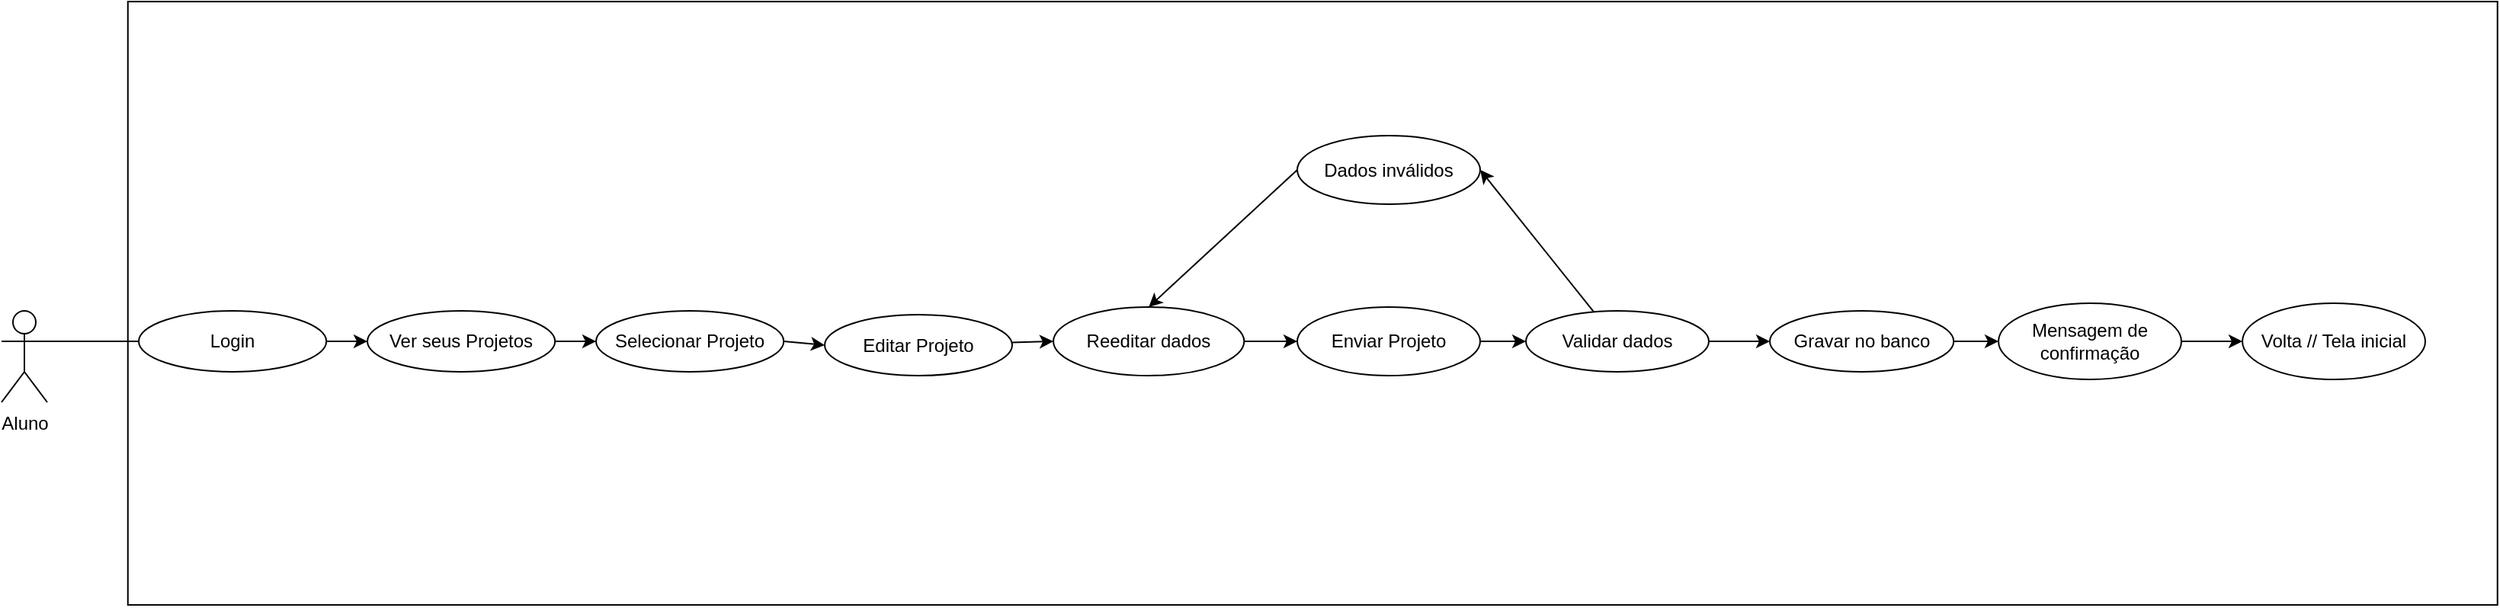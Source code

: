<mxfile>
    <diagram id="zRCiL9ZMk7N_7-01TlMQ" name="Diagrama_Casos_de_Uso">
        <mxGraphModel dx="1723" dy="593" grid="1" gridSize="10" guides="1" tooltips="1" connect="1" arrows="1" fold="1" page="1" pageScale="1" pageWidth="827" pageHeight="1169" math="0" shadow="0">
            <root>
                <mxCell id="0"/>
                <mxCell id="1" parent="0"/>
                <mxCell id="70" value="" style="rounded=0;whiteSpace=wrap;html=1;rotation=90;" parent="1" vertex="1">
                    <mxGeometry x="582.17" y="-327.23" width="395.91" height="1554.47" as="geometry"/>
                </mxCell>
                <mxCell id="3" value="Aluno" style="shape=umlActor;verticalLabelPosition=bottom;verticalAlign=top;html=1;outlineConnect=0;" parent="1" vertex="1">
                    <mxGeometry x="-80" y="455" width="30" height="60" as="geometry"/>
                </mxCell>
                <mxCell id="99" style="edgeStyle=none;html=1;entryX=1;entryY=0.5;entryDx=0;entryDy=0;" parent="1" source="13" target="89" edge="1">
                    <mxGeometry relative="1" as="geometry"/>
                </mxCell>
                <mxCell id="105" style="edgeStyle=none;html=1;entryX=0;entryY=0.5;entryDx=0;entryDy=0;" parent="1" source="13" target="22" edge="1">
                    <mxGeometry relative="1" as="geometry"/>
                </mxCell>
                <mxCell id="13" value="Validar dados" style="ellipse;whiteSpace=wrap;html=1;" parent="1" vertex="1">
                    <mxGeometry x="920.0" y="455" width="120" height="40" as="geometry"/>
                </mxCell>
                <mxCell id="104" style="edgeStyle=none;html=1;entryX=0;entryY=0.5;entryDx=0;entryDy=0;" parent="1" source="15" target="13" edge="1">
                    <mxGeometry relative="1" as="geometry"/>
                </mxCell>
                <mxCell id="15" value="Enviar Projeto" style="ellipse;whiteSpace=wrap;html=1;" parent="1" vertex="1">
                    <mxGeometry x="770" y="452.5" width="120" height="45" as="geometry"/>
                </mxCell>
                <mxCell id="106" style="edgeStyle=none;html=1;entryX=0;entryY=0.5;entryDx=0;entryDy=0;" parent="1" source="22" target="49" edge="1">
                    <mxGeometry relative="1" as="geometry">
                        <mxPoint x="920.0" y="472.5" as="targetPoint"/>
                    </mxGeometry>
                </mxCell>
                <mxCell id="22" value="Gravar no banco" style="ellipse;whiteSpace=wrap;html=1;" parent="1" vertex="1">
                    <mxGeometry x="1080" y="455" width="120.62" height="40" as="geometry"/>
                </mxCell>
                <mxCell id="109" style="edgeStyle=none;html=1;entryX=0;entryY=0.5;entryDx=0;entryDy=0;" parent="1" source="49" target="108" edge="1">
                    <mxGeometry relative="1" as="geometry"/>
                </mxCell>
                <mxCell id="49" value="Mensagem de confirmação" style="ellipse;whiteSpace=wrap;html=1;" parent="1" vertex="1">
                    <mxGeometry x="1230" y="450" width="120" height="50" as="geometry"/>
                </mxCell>
                <mxCell id="103" style="edgeStyle=none;html=1;entryX=0;entryY=0.5;entryDx=0;entryDy=0;" parent="1" source="56" target="15" edge="1">
                    <mxGeometry relative="1" as="geometry"/>
                </mxCell>
                <mxCell id="56" value="Reeditar dados" style="ellipse;whiteSpace=wrap;html=1;" parent="1" vertex="1">
                    <mxGeometry x="610" y="452.5" width="125.17" height="45" as="geometry"/>
                </mxCell>
                <mxCell id="113" style="edgeStyle=none;html=1;entryX=0;entryY=0.5;entryDx=0;entryDy=0;" parent="1" source="64" target="112" edge="1">
                    <mxGeometry relative="1" as="geometry"/>
                </mxCell>
                <mxCell id="64" value="Login" style="ellipse;whiteSpace=wrap;html=1;" parent="1" vertex="1">
                    <mxGeometry x="10" y="455" width="123.12" height="40" as="geometry"/>
                </mxCell>
                <mxCell id="102" style="edgeStyle=none;html=1;entryX=0;entryY=0.5;entryDx=0;entryDy=0;" parent="1" source="66" target="56" edge="1">
                    <mxGeometry relative="1" as="geometry"/>
                </mxCell>
                <mxCell id="66" value="Editar Projeto" style="ellipse;whiteSpace=wrap;html=1;" parent="1" vertex="1">
                    <mxGeometry x="460.0" y="457.5" width="123" height="40" as="geometry"/>
                </mxCell>
                <mxCell id="100" style="edgeStyle=none;html=1;entryX=0.5;entryY=0;entryDx=0;entryDy=0;exitX=0;exitY=0.5;exitDx=0;exitDy=0;" parent="1" source="89" target="56" edge="1">
                    <mxGeometry relative="1" as="geometry"/>
                </mxCell>
                <mxCell id="89" value="Dados inválidos" style="ellipse;whiteSpace=wrap;html=1;" parent="1" vertex="1">
                    <mxGeometry x="770" y="340" width="120" height="45" as="geometry"/>
                </mxCell>
                <mxCell id="108" value="Volta // Tela inicial" style="ellipse;whiteSpace=wrap;html=1;" parent="1" vertex="1">
                    <mxGeometry x="1390" y="450" width="120" height="50" as="geometry"/>
                </mxCell>
                <mxCell id="111" value="" style="endArrow=none;html=1;exitX=1;exitY=0.333;exitDx=0;exitDy=0;exitPerimeter=0;entryX=0;entryY=0.5;entryDx=0;entryDy=0;" parent="1" source="3" target="64" edge="1">
                    <mxGeometry width="50" height="50" relative="1" as="geometry">
                        <mxPoint x="80" y="390" as="sourcePoint"/>
                        <mxPoint x="130" y="340" as="targetPoint"/>
                    </mxGeometry>
                </mxCell>
                <mxCell id="114" style="edgeStyle=none;html=1;entryX=0;entryY=0.5;entryDx=0;entryDy=0;" parent="1" source="112" target="115" edge="1">
                    <mxGeometry relative="1" as="geometry"/>
                </mxCell>
                <mxCell id="112" value="Ver seus Projetos" style="ellipse;whiteSpace=wrap;html=1;" parent="1" vertex="1">
                    <mxGeometry x="160" y="455" width="123.12" height="40" as="geometry"/>
                </mxCell>
                <mxCell id="116" style="edgeStyle=none;html=1;exitX=1;exitY=0.5;exitDx=0;exitDy=0;entryX=0;entryY=0.5;entryDx=0;entryDy=0;" parent="1" source="115" target="66" edge="1">
                    <mxGeometry relative="1" as="geometry"/>
                </mxCell>
                <mxCell id="115" value="Selecionar Projeto" style="ellipse;whiteSpace=wrap;html=1;" parent="1" vertex="1">
                    <mxGeometry x="310" y="455" width="123.12" height="40" as="geometry"/>
                </mxCell>
            </root>
        </mxGraphModel>
    </diagram>
    <diagram id="ZNvAoRlTpkrzS0pwarnU" name="Diagrama_de_Classes">
        <mxGraphModel dx="832" dy="357" grid="1" gridSize="10" guides="1" tooltips="1" connect="1" arrows="1" fold="1" page="1" pageScale="1" pageWidth="827" pageHeight="1169" math="0" shadow="0">
            <root>
                <mxCell id="sABFFBu3MnDv28G-qy3n-0"/>
                <mxCell id="sABFFBu3MnDv28G-qy3n-1" parent="sABFFBu3MnDv28G-qy3n-0"/>
            </root>
        </mxGraphModel>
    </diagram>
</mxfile>
